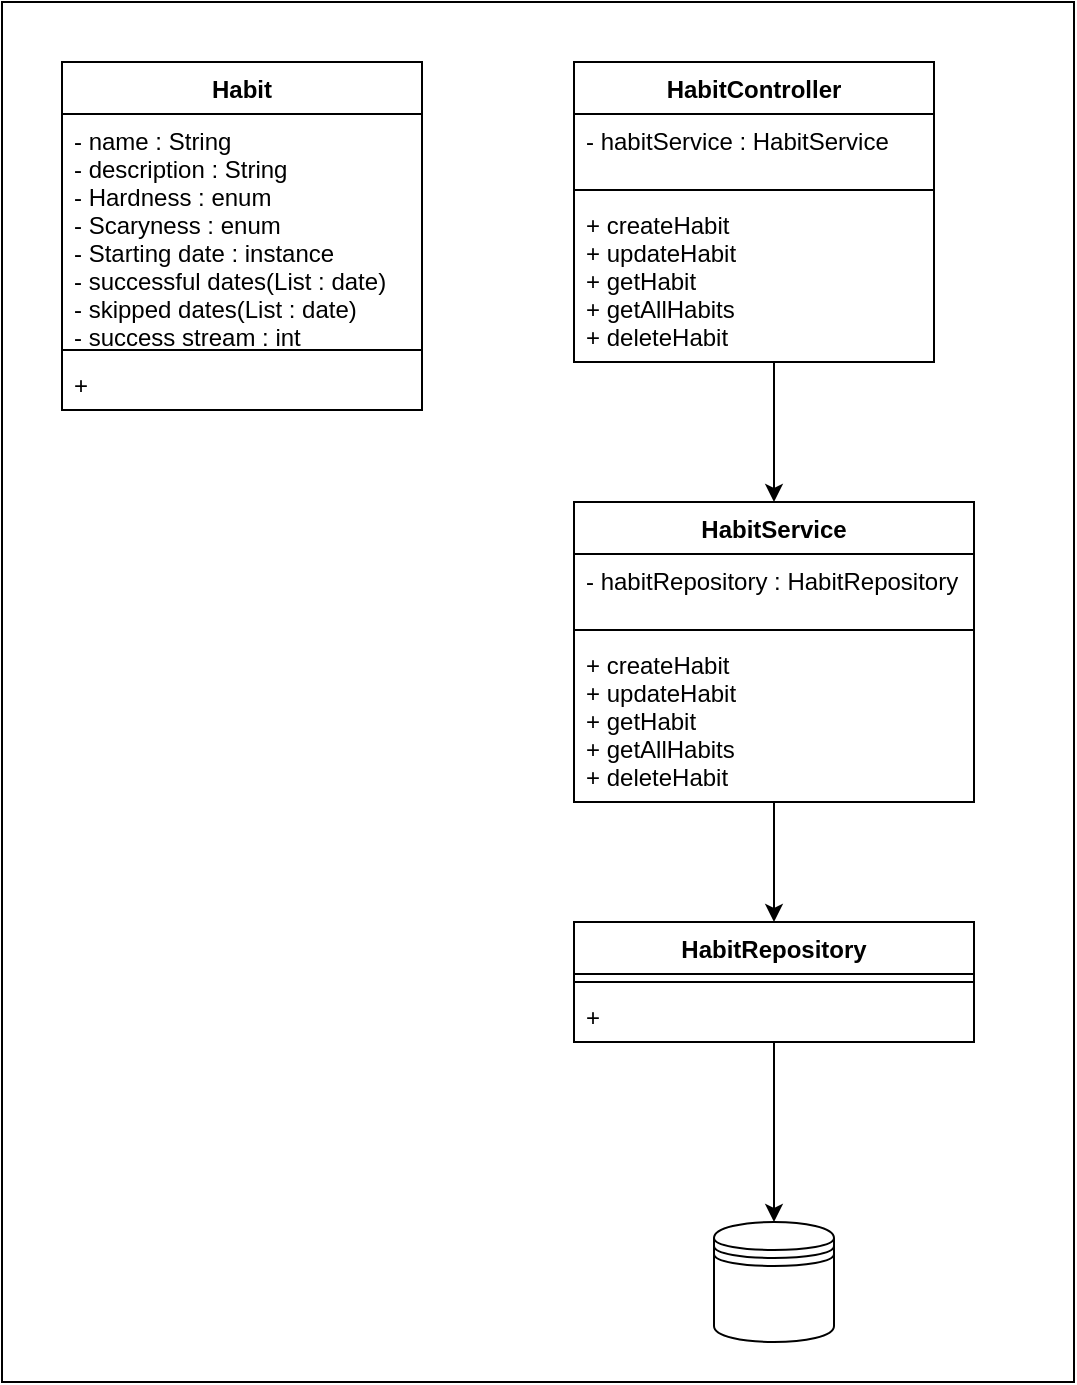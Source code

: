 <mxfile version="12.2.7" type="github" pages="1">
  <diagram id="pHNomnXh8NFI_Dzp1YEi" name="Page-1">
    <mxGraphModel dx="1463" dy="790" grid="1" gridSize="10" guides="1" tooltips="1" connect="1" arrows="1" fold="1" page="1" pageScale="1" pageWidth="850" pageHeight="1100" math="0" shadow="0">
      <root>
        <mxCell id="0"/>
        <mxCell id="1" parent="0"/>
        <mxCell id="UVpa7_WHdKnRNrPXQmbn-24" value="" style="rounded=0;whiteSpace=wrap;html=1;" vertex="1" parent="1">
          <mxGeometry x="214" y="80" width="536" height="690" as="geometry"/>
        </mxCell>
        <mxCell id="UVpa7_WHdKnRNrPXQmbn-2" value="Habit" style="swimlane;fontStyle=1;align=center;verticalAlign=top;childLayout=stackLayout;horizontal=1;startSize=26;horizontalStack=0;resizeParent=1;resizeParentMax=0;resizeLast=0;collapsible=1;marginBottom=0;fillColor=none;" vertex="1" parent="1">
          <mxGeometry x="244" y="110" width="180" height="174" as="geometry"/>
        </mxCell>
        <mxCell id="UVpa7_WHdKnRNrPXQmbn-3" value="- name : String&#xa;- description : String&#xa;- Hardness : enum&#xa;- Scaryness : enum&#xa;- Starting date : instance&#xa;- successful dates(List : date)&#xa;- skipped dates(List : date) &#xa;- success stream : int" style="text;strokeColor=none;fillColor=none;align=left;verticalAlign=top;spacingLeft=4;spacingRight=4;overflow=hidden;rotatable=0;points=[[0,0.5],[1,0.5]];portConstraint=eastwest;" vertex="1" parent="UVpa7_WHdKnRNrPXQmbn-2">
          <mxGeometry y="26" width="180" height="114" as="geometry"/>
        </mxCell>
        <mxCell id="UVpa7_WHdKnRNrPXQmbn-4" value="" style="line;strokeWidth=1;fillColor=none;align=left;verticalAlign=middle;spacingTop=-1;spacingLeft=3;spacingRight=3;rotatable=0;labelPosition=right;points=[];portConstraint=eastwest;" vertex="1" parent="UVpa7_WHdKnRNrPXQmbn-2">
          <mxGeometry y="140" width="180" height="8" as="geometry"/>
        </mxCell>
        <mxCell id="UVpa7_WHdKnRNrPXQmbn-5" value="+ " style="text;strokeColor=none;fillColor=none;align=left;verticalAlign=top;spacingLeft=4;spacingRight=4;overflow=hidden;rotatable=0;points=[[0,0.5],[1,0.5]];portConstraint=eastwest;" vertex="1" parent="UVpa7_WHdKnRNrPXQmbn-2">
          <mxGeometry y="148" width="180" height="26" as="geometry"/>
        </mxCell>
        <mxCell id="UVpa7_WHdKnRNrPXQmbn-6" value="HabitController" style="swimlane;fontStyle=1;align=center;verticalAlign=top;childLayout=stackLayout;horizontal=1;startSize=26;horizontalStack=0;resizeParent=1;resizeParentMax=0;resizeLast=0;collapsible=1;marginBottom=0;fillColor=none;" vertex="1" parent="1">
          <mxGeometry x="500" y="110" width="180" height="150" as="geometry"/>
        </mxCell>
        <mxCell id="UVpa7_WHdKnRNrPXQmbn-7" value="- habitService : HabitService" style="text;strokeColor=none;fillColor=none;align=left;verticalAlign=top;spacingLeft=4;spacingRight=4;overflow=hidden;rotatable=0;points=[[0,0.5],[1,0.5]];portConstraint=eastwest;" vertex="1" parent="UVpa7_WHdKnRNrPXQmbn-6">
          <mxGeometry y="26" width="180" height="34" as="geometry"/>
        </mxCell>
        <mxCell id="UVpa7_WHdKnRNrPXQmbn-8" value="" style="line;strokeWidth=1;fillColor=none;align=left;verticalAlign=middle;spacingTop=-1;spacingLeft=3;spacingRight=3;rotatable=0;labelPosition=right;points=[];portConstraint=eastwest;" vertex="1" parent="UVpa7_WHdKnRNrPXQmbn-6">
          <mxGeometry y="60" width="180" height="8" as="geometry"/>
        </mxCell>
        <mxCell id="UVpa7_WHdKnRNrPXQmbn-9" value="+ createHabit&#xa;+ updateHabit&#xa;+ getHabit&#xa;+ getAllHabits&#xa;+ deleteHabit" style="text;strokeColor=none;fillColor=none;align=left;verticalAlign=top;spacingLeft=4;spacingRight=4;overflow=hidden;rotatable=0;points=[[0,0.5],[1,0.5]];portConstraint=eastwest;" vertex="1" parent="UVpa7_WHdKnRNrPXQmbn-6">
          <mxGeometry y="68" width="180" height="82" as="geometry"/>
        </mxCell>
        <mxCell id="UVpa7_WHdKnRNrPXQmbn-12" value="HabitService" style="swimlane;fontStyle=1;align=center;verticalAlign=top;childLayout=stackLayout;horizontal=1;startSize=26;horizontalStack=0;resizeParent=1;resizeParentMax=0;resizeLast=0;collapsible=1;marginBottom=0;fillColor=none;" vertex="1" parent="1">
          <mxGeometry x="500" y="330" width="200" height="150" as="geometry"/>
        </mxCell>
        <mxCell id="UVpa7_WHdKnRNrPXQmbn-13" value="- habitRepository : HabitRepository" style="text;strokeColor=none;fillColor=none;align=left;verticalAlign=top;spacingLeft=4;spacingRight=4;overflow=hidden;rotatable=0;points=[[0,0.5],[1,0.5]];portConstraint=eastwest;" vertex="1" parent="UVpa7_WHdKnRNrPXQmbn-12">
          <mxGeometry y="26" width="200" height="34" as="geometry"/>
        </mxCell>
        <mxCell id="UVpa7_WHdKnRNrPXQmbn-14" value="" style="line;strokeWidth=1;fillColor=none;align=left;verticalAlign=middle;spacingTop=-1;spacingLeft=3;spacingRight=3;rotatable=0;labelPosition=right;points=[];portConstraint=eastwest;" vertex="1" parent="UVpa7_WHdKnRNrPXQmbn-12">
          <mxGeometry y="60" width="200" height="8" as="geometry"/>
        </mxCell>
        <mxCell id="UVpa7_WHdKnRNrPXQmbn-15" value="+ createHabit&#xa;+ updateHabit&#xa;+ getHabit&#xa;+ getAllHabits&#xa;+ deleteHabit" style="text;strokeColor=none;fillColor=none;align=left;verticalAlign=top;spacingLeft=4;spacingRight=4;overflow=hidden;rotatable=0;points=[[0,0.5],[1,0.5]];portConstraint=eastwest;" vertex="1" parent="UVpa7_WHdKnRNrPXQmbn-12">
          <mxGeometry y="68" width="200" height="82" as="geometry"/>
        </mxCell>
        <mxCell id="UVpa7_WHdKnRNrPXQmbn-16" value="HabitRepository" style="swimlane;fontStyle=1;align=center;verticalAlign=top;childLayout=stackLayout;horizontal=1;startSize=26;horizontalStack=0;resizeParent=1;resizeParentMax=0;resizeLast=0;collapsible=1;marginBottom=0;fillColor=none;" vertex="1" parent="1">
          <mxGeometry x="500" y="540" width="200" height="60" as="geometry"/>
        </mxCell>
        <mxCell id="UVpa7_WHdKnRNrPXQmbn-18" value="" style="line;strokeWidth=1;fillColor=none;align=left;verticalAlign=middle;spacingTop=-1;spacingLeft=3;spacingRight=3;rotatable=0;labelPosition=right;points=[];portConstraint=eastwest;" vertex="1" parent="UVpa7_WHdKnRNrPXQmbn-16">
          <mxGeometry y="26" width="200" height="8" as="geometry"/>
        </mxCell>
        <mxCell id="UVpa7_WHdKnRNrPXQmbn-19" value="+" style="text;strokeColor=none;fillColor=none;align=left;verticalAlign=top;spacingLeft=4;spacingRight=4;overflow=hidden;rotatable=0;points=[[0,0.5],[1,0.5]];portConstraint=eastwest;" vertex="1" parent="UVpa7_WHdKnRNrPXQmbn-16">
          <mxGeometry y="34" width="200" height="26" as="geometry"/>
        </mxCell>
        <mxCell id="UVpa7_WHdKnRNrPXQmbn-20" value="" style="shape=datastore;whiteSpace=wrap;html=1;fillColor=none;" vertex="1" parent="1">
          <mxGeometry x="570" y="690" width="60" height="60" as="geometry"/>
        </mxCell>
        <mxCell id="UVpa7_WHdKnRNrPXQmbn-21" style="edgeStyle=orthogonalEdgeStyle;rounded=0;orthogonalLoop=1;jettySize=auto;html=1;entryX=0.5;entryY=0;entryDx=0;entryDy=0;" edge="1" parent="1" source="UVpa7_WHdKnRNrPXQmbn-9" target="UVpa7_WHdKnRNrPXQmbn-12">
          <mxGeometry relative="1" as="geometry">
            <Array as="points">
              <mxPoint x="600" y="270"/>
              <mxPoint x="600" y="270"/>
            </Array>
          </mxGeometry>
        </mxCell>
        <mxCell id="UVpa7_WHdKnRNrPXQmbn-22" style="edgeStyle=orthogonalEdgeStyle;rounded=0;orthogonalLoop=1;jettySize=auto;html=1;entryX=0.5;entryY=0;entryDx=0;entryDy=0;" edge="1" parent="1" source="UVpa7_WHdKnRNrPXQmbn-15" target="UVpa7_WHdKnRNrPXQmbn-16">
          <mxGeometry relative="1" as="geometry">
            <Array as="points">
              <mxPoint x="600" y="480"/>
              <mxPoint x="600" y="480"/>
            </Array>
          </mxGeometry>
        </mxCell>
        <mxCell id="UVpa7_WHdKnRNrPXQmbn-23" style="edgeStyle=orthogonalEdgeStyle;rounded=0;orthogonalLoop=1;jettySize=auto;html=1;entryX=0.5;entryY=0;entryDx=0;entryDy=0;" edge="1" parent="1" source="UVpa7_WHdKnRNrPXQmbn-19" target="UVpa7_WHdKnRNrPXQmbn-20">
          <mxGeometry relative="1" as="geometry">
            <Array as="points">
              <mxPoint x="600" y="610"/>
              <mxPoint x="600" y="610"/>
            </Array>
          </mxGeometry>
        </mxCell>
      </root>
    </mxGraphModel>
  </diagram>
</mxfile>
